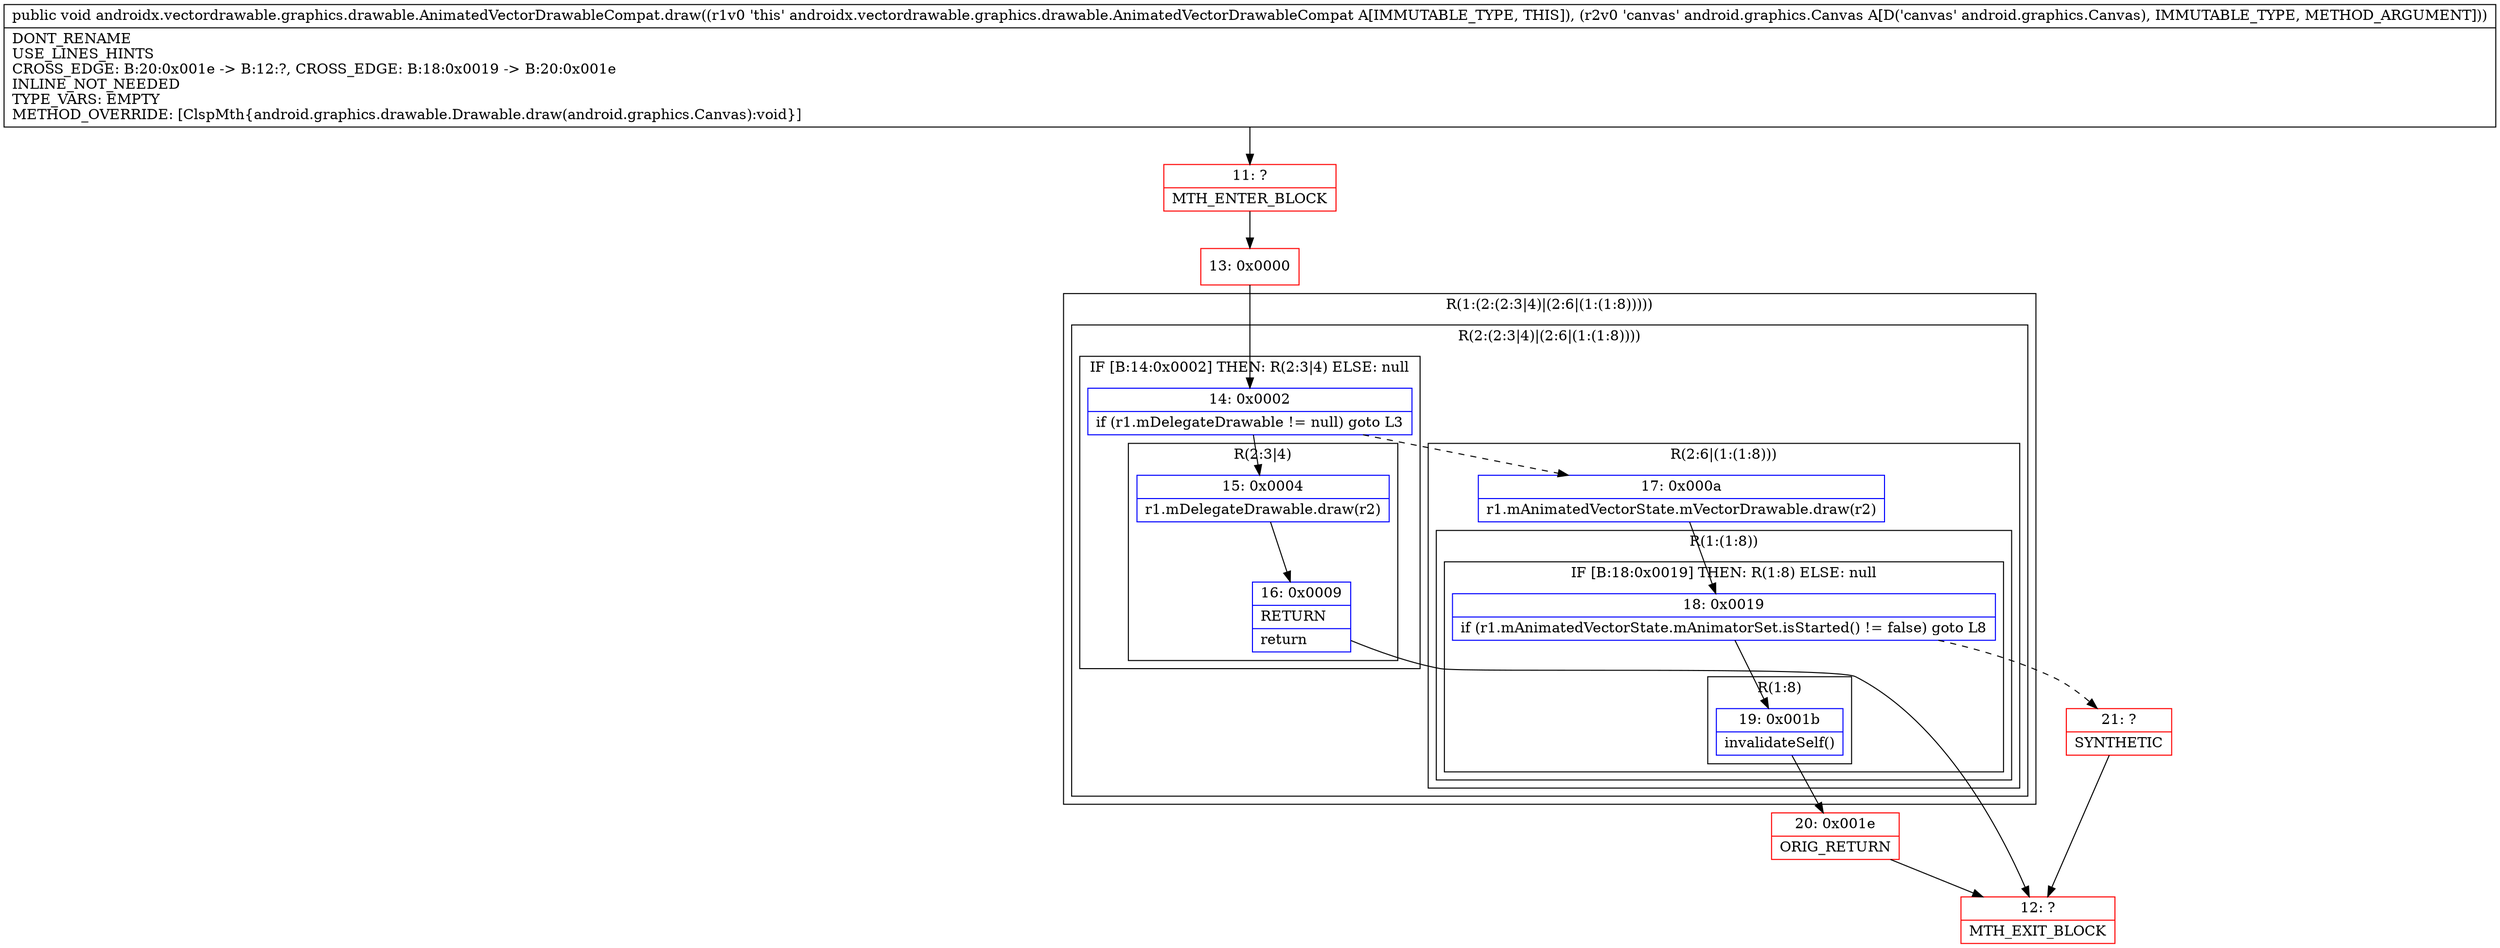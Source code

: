 digraph "CFG forandroidx.vectordrawable.graphics.drawable.AnimatedVectorDrawableCompat.draw(Landroid\/graphics\/Canvas;)V" {
subgraph cluster_Region_2094572507 {
label = "R(1:(2:(2:3|4)|(2:6|(1:(1:8)))))";
node [shape=record,color=blue];
subgraph cluster_Region_1571776520 {
label = "R(2:(2:3|4)|(2:6|(1:(1:8))))";
node [shape=record,color=blue];
subgraph cluster_IfRegion_275948866 {
label = "IF [B:14:0x0002] THEN: R(2:3|4) ELSE: null";
node [shape=record,color=blue];
Node_14 [shape=record,label="{14\:\ 0x0002|if (r1.mDelegateDrawable != null) goto L3\l}"];
subgraph cluster_Region_1340780863 {
label = "R(2:3|4)";
node [shape=record,color=blue];
Node_15 [shape=record,label="{15\:\ 0x0004|r1.mDelegateDrawable.draw(r2)\l}"];
Node_16 [shape=record,label="{16\:\ 0x0009|RETURN\l|return\l}"];
}
}
subgraph cluster_Region_1989481826 {
label = "R(2:6|(1:(1:8)))";
node [shape=record,color=blue];
Node_17 [shape=record,label="{17\:\ 0x000a|r1.mAnimatedVectorState.mVectorDrawable.draw(r2)\l}"];
subgraph cluster_Region_1356651664 {
label = "R(1:(1:8))";
node [shape=record,color=blue];
subgraph cluster_IfRegion_1434528636 {
label = "IF [B:18:0x0019] THEN: R(1:8) ELSE: null";
node [shape=record,color=blue];
Node_18 [shape=record,label="{18\:\ 0x0019|if (r1.mAnimatedVectorState.mAnimatorSet.isStarted() != false) goto L8\l}"];
subgraph cluster_Region_1333271482 {
label = "R(1:8)";
node [shape=record,color=blue];
Node_19 [shape=record,label="{19\:\ 0x001b|invalidateSelf()\l}"];
}
}
}
}
}
}
Node_11 [shape=record,color=red,label="{11\:\ ?|MTH_ENTER_BLOCK\l}"];
Node_13 [shape=record,color=red,label="{13\:\ 0x0000}"];
Node_12 [shape=record,color=red,label="{12\:\ ?|MTH_EXIT_BLOCK\l}"];
Node_20 [shape=record,color=red,label="{20\:\ 0x001e|ORIG_RETURN\l}"];
Node_21 [shape=record,color=red,label="{21\:\ ?|SYNTHETIC\l}"];
MethodNode[shape=record,label="{public void androidx.vectordrawable.graphics.drawable.AnimatedVectorDrawableCompat.draw((r1v0 'this' androidx.vectordrawable.graphics.drawable.AnimatedVectorDrawableCompat A[IMMUTABLE_TYPE, THIS]), (r2v0 'canvas' android.graphics.Canvas A[D('canvas' android.graphics.Canvas), IMMUTABLE_TYPE, METHOD_ARGUMENT]))  | DONT_RENAME\lUSE_LINES_HINTS\lCROSS_EDGE: B:20:0x001e \-\> B:12:?, CROSS_EDGE: B:18:0x0019 \-\> B:20:0x001e\lINLINE_NOT_NEEDED\lTYPE_VARS: EMPTY\lMETHOD_OVERRIDE: [ClspMth\{android.graphics.drawable.Drawable.draw(android.graphics.Canvas):void\}]\l}"];
MethodNode -> Node_11;Node_14 -> Node_15;
Node_14 -> Node_17[style=dashed];
Node_15 -> Node_16;
Node_16 -> Node_12;
Node_17 -> Node_18;
Node_18 -> Node_19;
Node_18 -> Node_21[style=dashed];
Node_19 -> Node_20;
Node_11 -> Node_13;
Node_13 -> Node_14;
Node_20 -> Node_12;
Node_21 -> Node_12;
}

